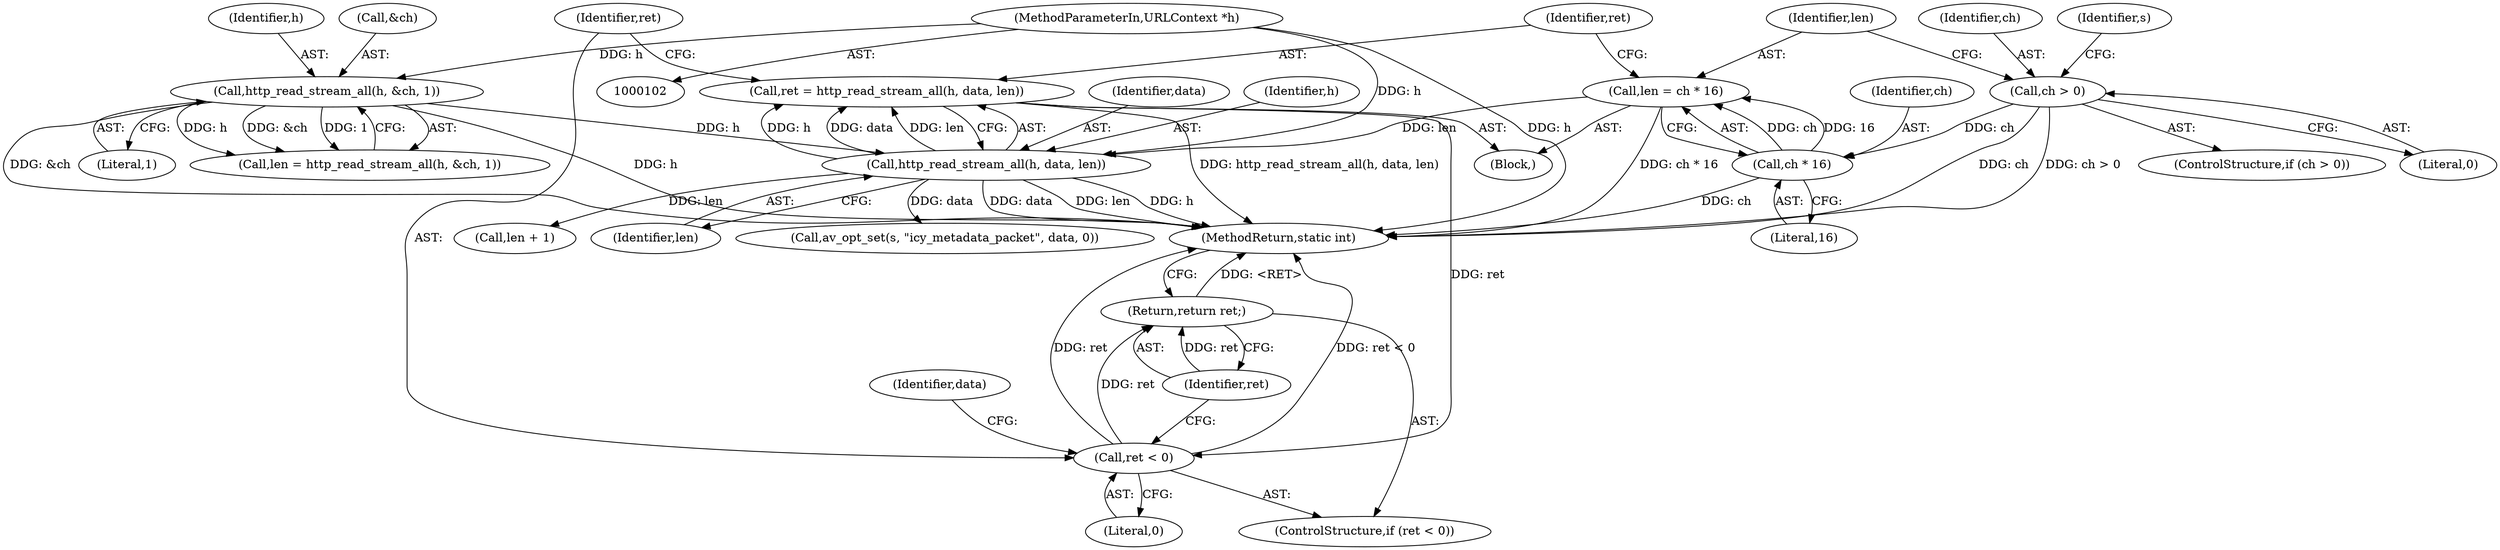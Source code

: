 digraph "0_FFmpeg_2a05c8f813de6f2278827734bf8102291e7484aa_8@API" {
"1000163" [label="(Call,ret = http_read_stream_all(h, data, len))"];
"1000165" [label="(Call,http_read_stream_all(h, data, len))"];
"1000140" [label="(Call,http_read_stream_all(h, &ch, 1))"];
"1000103" [label="(MethodParameterIn,URLContext *h)"];
"1000158" [label="(Call,len = ch * 16)"];
"1000160" [label="(Call,ch * 16)"];
"1000152" [label="(Call,ch > 0)"];
"1000170" [label="(Call,ret < 0)"];
"1000173" [label="(Return,return ret;)"];
"1000160" [label="(Call,ch * 16)"];
"1000138" [label="(Call,len = http_read_stream_all(h, &ch, 1))"];
"1000153" [label="(Identifier,ch)"];
"1000151" [label="(ControlStructure,if (ch > 0))"];
"1000211" [label="(MethodReturn,static int)"];
"1000172" [label="(Literal,0)"];
"1000158" [label="(Call,len = ch * 16)"];
"1000178" [label="(Call,len + 1)"];
"1000177" [label="(Identifier,data)"];
"1000103" [label="(MethodParameterIn,URLContext *h)"];
"1000164" [label="(Identifier,ret)"];
"1000168" [label="(Identifier,len)"];
"1000140" [label="(Call,http_read_stream_all(h, &ch, 1))"];
"1000162" [label="(Literal,16)"];
"1000171" [label="(Identifier,ret)"];
"1000169" [label="(ControlStructure,if (ret < 0))"];
"1000161" [label="(Identifier,ch)"];
"1000199" [label="(Identifier,s)"];
"1000174" [label="(Identifier,ret)"];
"1000144" [label="(Literal,1)"];
"1000142" [label="(Call,&ch)"];
"1000159" [label="(Identifier,len)"];
"1000163" [label="(Call,ret = http_read_stream_all(h, data, len))"];
"1000154" [label="(Literal,0)"];
"1000155" [label="(Block,)"];
"1000166" [label="(Identifier,h)"];
"1000141" [label="(Identifier,h)"];
"1000152" [label="(Call,ch > 0)"];
"1000165" [label="(Call,http_read_stream_all(h, data, len))"];
"1000170" [label="(Call,ret < 0)"];
"1000186" [label="(Call,av_opt_set(s, \"icy_metadata_packet\", data, 0))"];
"1000173" [label="(Return,return ret;)"];
"1000167" [label="(Identifier,data)"];
"1000163" -> "1000155"  [label="AST: "];
"1000163" -> "1000165"  [label="CFG: "];
"1000164" -> "1000163"  [label="AST: "];
"1000165" -> "1000163"  [label="AST: "];
"1000171" -> "1000163"  [label="CFG: "];
"1000163" -> "1000211"  [label="DDG: http_read_stream_all(h, data, len)"];
"1000165" -> "1000163"  [label="DDG: h"];
"1000165" -> "1000163"  [label="DDG: data"];
"1000165" -> "1000163"  [label="DDG: len"];
"1000163" -> "1000170"  [label="DDG: ret"];
"1000165" -> "1000168"  [label="CFG: "];
"1000166" -> "1000165"  [label="AST: "];
"1000167" -> "1000165"  [label="AST: "];
"1000168" -> "1000165"  [label="AST: "];
"1000165" -> "1000211"  [label="DDG: len"];
"1000165" -> "1000211"  [label="DDG: h"];
"1000165" -> "1000211"  [label="DDG: data"];
"1000140" -> "1000165"  [label="DDG: h"];
"1000103" -> "1000165"  [label="DDG: h"];
"1000158" -> "1000165"  [label="DDG: len"];
"1000165" -> "1000178"  [label="DDG: len"];
"1000165" -> "1000186"  [label="DDG: data"];
"1000140" -> "1000138"  [label="AST: "];
"1000140" -> "1000144"  [label="CFG: "];
"1000141" -> "1000140"  [label="AST: "];
"1000142" -> "1000140"  [label="AST: "];
"1000144" -> "1000140"  [label="AST: "];
"1000138" -> "1000140"  [label="CFG: "];
"1000140" -> "1000211"  [label="DDG: &ch"];
"1000140" -> "1000211"  [label="DDG: h"];
"1000140" -> "1000138"  [label="DDG: h"];
"1000140" -> "1000138"  [label="DDG: &ch"];
"1000140" -> "1000138"  [label="DDG: 1"];
"1000103" -> "1000140"  [label="DDG: h"];
"1000103" -> "1000102"  [label="AST: "];
"1000103" -> "1000211"  [label="DDG: h"];
"1000158" -> "1000155"  [label="AST: "];
"1000158" -> "1000160"  [label="CFG: "];
"1000159" -> "1000158"  [label="AST: "];
"1000160" -> "1000158"  [label="AST: "];
"1000164" -> "1000158"  [label="CFG: "];
"1000158" -> "1000211"  [label="DDG: ch * 16"];
"1000160" -> "1000158"  [label="DDG: ch"];
"1000160" -> "1000158"  [label="DDG: 16"];
"1000160" -> "1000162"  [label="CFG: "];
"1000161" -> "1000160"  [label="AST: "];
"1000162" -> "1000160"  [label="AST: "];
"1000160" -> "1000211"  [label="DDG: ch"];
"1000152" -> "1000160"  [label="DDG: ch"];
"1000152" -> "1000151"  [label="AST: "];
"1000152" -> "1000154"  [label="CFG: "];
"1000153" -> "1000152"  [label="AST: "];
"1000154" -> "1000152"  [label="AST: "];
"1000159" -> "1000152"  [label="CFG: "];
"1000199" -> "1000152"  [label="CFG: "];
"1000152" -> "1000211"  [label="DDG: ch"];
"1000152" -> "1000211"  [label="DDG: ch > 0"];
"1000170" -> "1000169"  [label="AST: "];
"1000170" -> "1000172"  [label="CFG: "];
"1000171" -> "1000170"  [label="AST: "];
"1000172" -> "1000170"  [label="AST: "];
"1000174" -> "1000170"  [label="CFG: "];
"1000177" -> "1000170"  [label="CFG: "];
"1000170" -> "1000211"  [label="DDG: ret"];
"1000170" -> "1000211"  [label="DDG: ret < 0"];
"1000170" -> "1000173"  [label="DDG: ret"];
"1000173" -> "1000169"  [label="AST: "];
"1000173" -> "1000174"  [label="CFG: "];
"1000174" -> "1000173"  [label="AST: "];
"1000211" -> "1000173"  [label="CFG: "];
"1000173" -> "1000211"  [label="DDG: <RET>"];
"1000174" -> "1000173"  [label="DDG: ret"];
}
